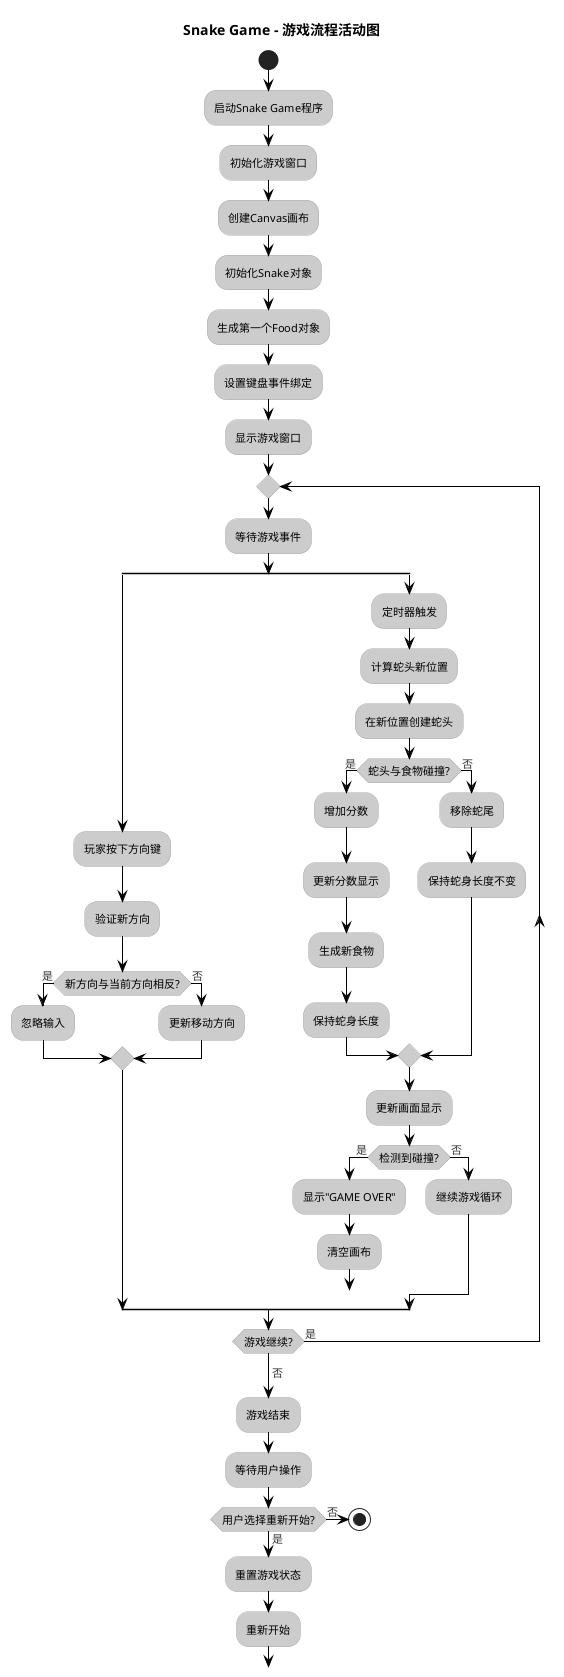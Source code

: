 @startuml Snake_Game_Activity
!define FONT_NAME "Microsoft YaHei"
skinparam defaultFontName "Microsoft YaHei"
skinparam defaultFontSize 12
!theme reddress-lightblue

title Snake Game - 游戏流程活动图

start

:启动Snake Game程序;
:初始化游戏窗口;
:创建Canvas画布;
:初始化Snake对象;
:生成第一个Food对象;
:设置键盘事件绑定;
:显示游戏窗口;

repeat
  :等待游戏事件;
  
  split
    :玩家按下方向键;
    :验证新方向;
    if (新方向与当前方向相反?) then (是)
      :忽略输入;
    else (否)
      :更新移动方向;
    endif
  split again
    :定时器触发;
    :计算蛇头新位置;
    :在新位置创建蛇头;
    
    if (蛇头与食物碰撞?) then (是)
      :增加分数;
      :更新分数显示;
      :生成新食物;
      :保持蛇身长度;
    else (否)
      :移除蛇尾;
      :保持蛇身长度不变;
    endif
    
    :更新画面显示;
    
    if (检测到碰撞?) then (是)
      :显示"GAME OVER";
      :清空画布;
      break
    else (否)
      :继续游戏循环;
    endif
  end split

repeat while (游戏继续?) is (是)
->否;

:游戏结束;
:等待用户操作;

if (用户选择重新开始?) then (是)
  :重置游戏状态;
  :重新开始;
else (否)
  stop
endif

@enduml
